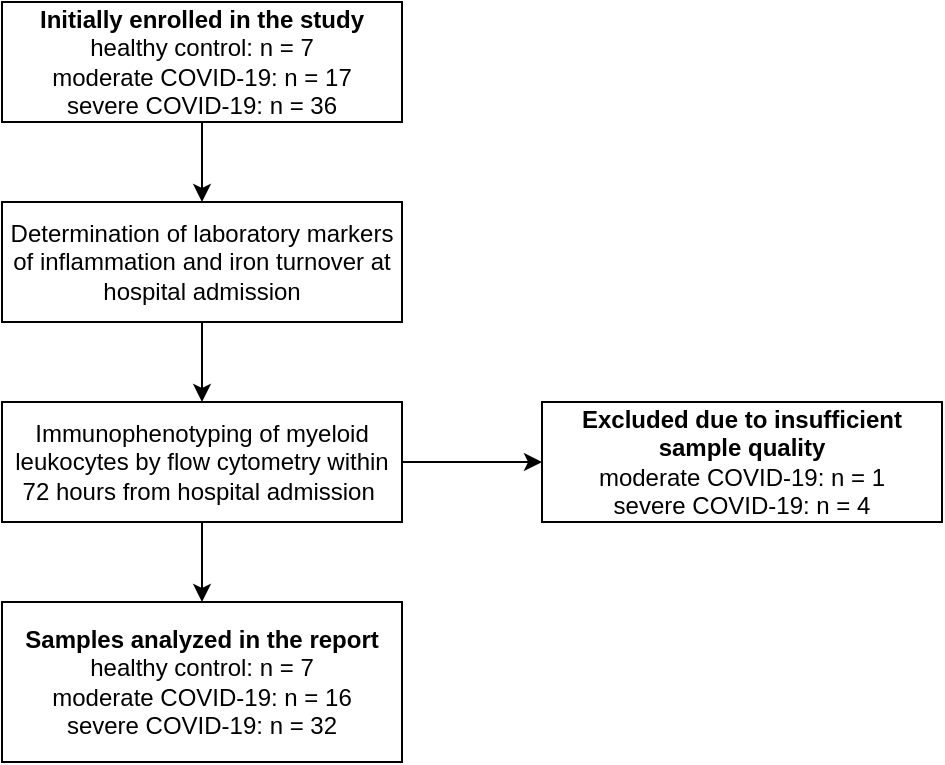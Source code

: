 <mxfile version="16.5.1" type="device"><diagram id="fo9r8xxAKUlgJPR1JFCA" name="Page-1"><mxGraphModel dx="1102" dy="865" grid="1" gridSize="10" guides="1" tooltips="1" connect="1" arrows="1" fold="1" page="1" pageScale="1" pageWidth="690" pageHeight="980" math="0" shadow="0"><root><mxCell id="0"/><mxCell id="1" parent="0"/><mxCell id="P-5BNP4jYSvx7BeM4BQs-3" style="edgeStyle=orthogonalEdgeStyle;rounded=0;orthogonalLoop=1;jettySize=auto;html=1;exitX=0.5;exitY=1;exitDx=0;exitDy=0;entryX=0.5;entryY=0;entryDx=0;entryDy=0;" edge="1" parent="1" source="yk8iJLXnbaM3J3m9K0bo-1" target="yk8iJLXnbaM3J3m9K0bo-2"><mxGeometry relative="1" as="geometry"/></mxCell><mxCell id="yk8iJLXnbaM3J3m9K0bo-1" value="&lt;b&gt;Initially enrolled in the study&lt;/b&gt;&lt;br&gt;healthy control: n = 7&lt;br&gt;moderate COVID-19: n = 17&lt;br&gt;severe COVID-19: n = 36" style="rounded=0;whiteSpace=wrap;html=1;" parent="1" vertex="1"><mxGeometry x="160" y="40" width="200" height="60" as="geometry"/></mxCell><mxCell id="P-5BNP4jYSvx7BeM4BQs-2" style="edgeStyle=orthogonalEdgeStyle;rounded=0;orthogonalLoop=1;jettySize=auto;html=1;entryX=0.5;entryY=0;entryDx=0;entryDy=0;" edge="1" parent="1" source="yk8iJLXnbaM3J3m9K0bo-2" target="yk8iJLXnbaM3J3m9K0bo-4"><mxGeometry relative="1" as="geometry"/></mxCell><mxCell id="yk8iJLXnbaM3J3m9K0bo-2" value="Determination of laboratory markers of inflammation and iron turnover at hospital admission" style="rounded=0;whiteSpace=wrap;html=1;" parent="1" vertex="1"><mxGeometry x="160" y="140" width="200" height="60" as="geometry"/></mxCell><mxCell id="yk8iJLXnbaM3J3m9K0bo-11" style="edgeStyle=orthogonalEdgeStyle;rounded=0;orthogonalLoop=1;jettySize=auto;html=1;" parent="1" source="yk8iJLXnbaM3J3m9K0bo-4" target="yk8iJLXnbaM3J3m9K0bo-9" edge="1"><mxGeometry relative="1" as="geometry"/></mxCell><mxCell id="yk8iJLXnbaM3J3m9K0bo-13" style="edgeStyle=orthogonalEdgeStyle;rounded=0;orthogonalLoop=1;jettySize=auto;html=1;entryX=0;entryY=0.5;entryDx=0;entryDy=0;" parent="1" source="yk8iJLXnbaM3J3m9K0bo-4" target="yk8iJLXnbaM3J3m9K0bo-10" edge="1"><mxGeometry relative="1" as="geometry"/></mxCell><mxCell id="yk8iJLXnbaM3J3m9K0bo-4" value="Immunophenotyping of myeloid leukocytes by flow cytometry within 72 hours from hospital admission&amp;nbsp;" style="rounded=0;whiteSpace=wrap;html=1;" parent="1" vertex="1"><mxGeometry x="160" y="240" width="200" height="60" as="geometry"/></mxCell><mxCell id="yk8iJLXnbaM3J3m9K0bo-9" value="&lt;b&gt;Samples analyzed in the report&lt;/b&gt;&lt;br&gt;healthy control: n = 7&lt;br&gt;moderate COVID-19: n = 16&lt;br&gt;severe COVID-19: n = 32" style="rounded=0;whiteSpace=wrap;html=1;" parent="1" vertex="1"><mxGeometry x="160" y="340" width="200" height="80" as="geometry"/></mxCell><mxCell id="yk8iJLXnbaM3J3m9K0bo-10" value="&lt;b&gt;Excluded due to insufficient sample quality&lt;/b&gt;&lt;br&gt;moderate COVID-19: n = 1&lt;br&gt;severe COVID-19: n = 4" style="rounded=0;whiteSpace=wrap;html=1;" parent="1" vertex="1"><mxGeometry x="430" y="240" width="200" height="60" as="geometry"/></mxCell></root></mxGraphModel></diagram></mxfile>
